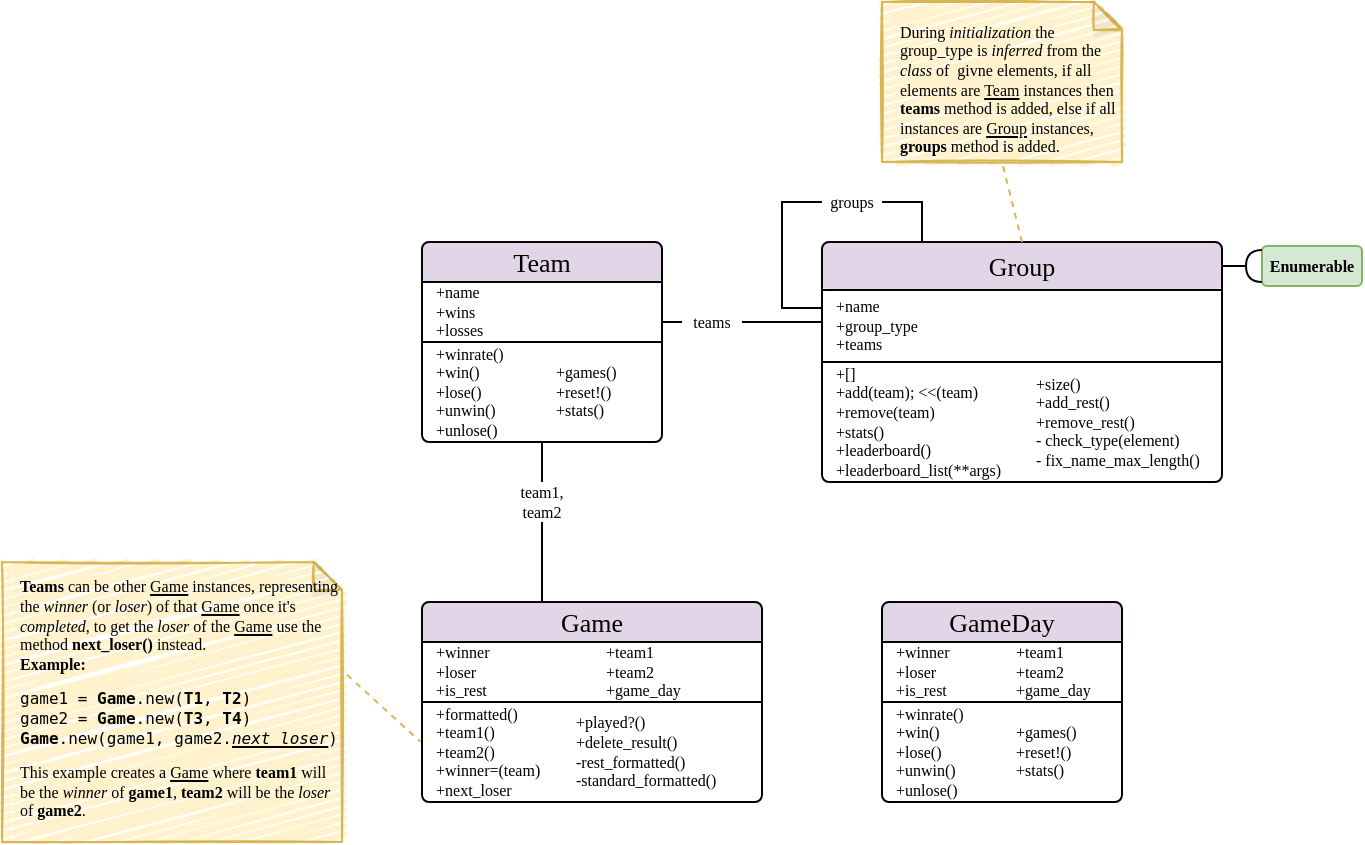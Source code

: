 <mxfile version="13.3.9" type="device"><diagram id="tnFcRJSPNvDVOsmFepk2" name="Page-1"><mxGraphModel dx="1533" dy="408" grid="1" gridSize="10" guides="1" tooltips="1" connect="1" arrows="1" fold="1" page="1" pageScale="1" pageWidth="827" pageHeight="1169" math="0" shadow="0" extFonts="Fira Sans^https://fonts.googleapis.com/css?family=Fira+Sans"><root><mxCell id="0"/><mxCell id="1" parent="0"/><mxCell id="_WERGPnD3L5bCwqhi4o9-28" value="" style="group;fontFamily=Fira Sans;" vertex="1" connectable="0" parent="1"><mxGeometry x="160" y="130" width="120" height="100" as="geometry"/></mxCell><mxCell id="_WERGPnD3L5bCwqhi4o9-26" value="" style="group;fontStyle=0" vertex="1" connectable="0" parent="_WERGPnD3L5bCwqhi4o9-28"><mxGeometry width="120" height="100" as="geometry"/></mxCell><mxCell id="_WERGPnD3L5bCwqhi4o9-27" value="" style="rounded=1;whiteSpace=wrap;html=1;comic=0;sketch=0;fillColor=#e1d5e7;fontSize=8;strokeColor=none;" vertex="1" parent="_WERGPnD3L5bCwqhi4o9-26"><mxGeometry width="120" height="20" as="geometry"/></mxCell><mxCell id="_WERGPnD3L5bCwqhi4o9-16" value="" style="rounded=1;whiteSpace=wrap;html=1;absoluteArcSize=1;arcSize=7;perimeter=rectanglePerimeter;rotatable=1;comic=0;sketch=0;fillColor=none;treeFolding=0;" vertex="1" parent="_WERGPnD3L5bCwqhi4o9-26"><mxGeometry width="120" height="100" as="geometry"/></mxCell><mxCell id="_WERGPnD3L5bCwqhi4o9-24" value="Team" style="rounded=0;whiteSpace=wrap;html=1;comic=0;sketch=0;fillColor=none;strokeColor=none;fontFamily=Fira Sans;FType=g;fontStyle=0;fontSize=13;" vertex="1" parent="_WERGPnD3L5bCwqhi4o9-26"><mxGeometry width="120" height="20" as="geometry"/></mxCell><mxCell id="_WERGPnD3L5bCwqhi4o9-25" value="&lt;span style=&quot;font-size: 8px&quot;&gt;+winrate()&lt;br style=&quot;font-size: 8px&quot;&gt;+win()&lt;br style=&quot;font-size: 8px&quot;&gt;+lose()&lt;br style=&quot;font-size: 8px&quot;&gt;+unwin()&lt;br style=&quot;font-size: 8px&quot;&gt;+unlose()&lt;br style=&quot;font-size: 8px&quot;&gt;&lt;/span&gt;" style="rounded=0;whiteSpace=wrap;html=1;comic=0;sketch=0;fillColor=none;strokeColor=none;align=left;fontSize=8;spacingLeft=5;fontFamily=Fira Sans;" vertex="1" parent="_WERGPnD3L5bCwqhi4o9-26"><mxGeometry y="50" width="60" height="50" as="geometry"/></mxCell><mxCell id="_WERGPnD3L5bCwqhi4o9-23" value="&lt;div style=&quot;font-size: 8px&quot;&gt;&lt;font style=&quot;font-size: 8px&quot;&gt;+name&lt;/font&gt;&lt;/div&gt;&lt;div style=&quot;font-size: 8px&quot;&gt;&lt;font style=&quot;font-size: 8px&quot;&gt;+wins&lt;/font&gt;&lt;/div&gt;&lt;div style=&quot;font-size: 8px&quot;&gt;&lt;font style=&quot;font-size: 8px&quot;&gt;+losses&lt;/font&gt;&lt;/div&gt;" style="rounded=0;whiteSpace=wrap;html=1;comic=0;sketch=0;fillColor=none;align=left;spacingLeft=5;fontFamily=Fira Sans;" vertex="1" parent="_WERGPnD3L5bCwqhi4o9-26"><mxGeometry y="20" width="120" height="30" as="geometry"/></mxCell><mxCell id="_WERGPnD3L5bCwqhi4o9-29" value="&lt;span style=&quot;font-size: 8px&quot;&gt;+games()&lt;br style=&quot;font-size: 8px&quot;&gt;+reset!()&lt;br style=&quot;font-size: 8px&quot;&gt;+stats()&lt;br style=&quot;font-size: 8px&quot;&gt;&lt;/span&gt;" style="rounded=0;whiteSpace=wrap;html=1;comic=0;sketch=0;fillColor=none;strokeColor=none;align=left;fontSize=8;spacingLeft=5;fontFamily=Fira Sans;" vertex="1" parent="_WERGPnD3L5bCwqhi4o9-26"><mxGeometry x="60" y="50" width="60" height="50" as="geometry"/></mxCell><mxCell id="_WERGPnD3L5bCwqhi4o9-30" value="" style="group" vertex="1" connectable="0" parent="1"><mxGeometry x="360" y="130" width="200" height="120" as="geometry"/></mxCell><mxCell id="_WERGPnD3L5bCwqhi4o9-31" value="" style="group;fontStyle=0" vertex="1" connectable="0" parent="_WERGPnD3L5bCwqhi4o9-30"><mxGeometry width="200" height="120" as="geometry"/></mxCell><mxCell id="_WERGPnD3L5bCwqhi4o9-32" value="" style="rounded=1;whiteSpace=wrap;html=1;comic=0;sketch=0;fillColor=#e1d5e7;fontSize=8;strokeColor=none;" vertex="1" parent="_WERGPnD3L5bCwqhi4o9-31"><mxGeometry width="200" height="24" as="geometry"/></mxCell><mxCell id="_WERGPnD3L5bCwqhi4o9-33" value="" style="rounded=1;whiteSpace=wrap;html=1;absoluteArcSize=1;arcSize=7;perimeter=rectanglePerimeter;rotatable=1;comic=0;sketch=0;fillColor=none;treeFolding=0;" vertex="1" parent="_WERGPnD3L5bCwqhi4o9-31"><mxGeometry width="200" height="120" as="geometry"/></mxCell><mxCell id="_WERGPnD3L5bCwqhi4o9-34" value="Group" style="rounded=0;whiteSpace=wrap;html=1;comic=0;sketch=0;fillColor=none;strokeColor=none;fontFamily=Fira Sans;FType=g;fontStyle=0;fontSize=13;" vertex="1" parent="_WERGPnD3L5bCwqhi4o9-31"><mxGeometry width="200" height="24" as="geometry"/></mxCell><mxCell id="_WERGPnD3L5bCwqhi4o9-35" value="&lt;span style=&quot;font-size: 8px&quot;&gt;+[]&lt;br style=&quot;font-size: 8px&quot;&gt;+add(team); &amp;lt;&amp;lt;(team)&lt;br style=&quot;font-size: 8px&quot;&gt;+remove(team)&lt;br style=&quot;font-size: 8px&quot;&gt;+stats()&lt;br style=&quot;font-size: 8px&quot;&gt;+leaderboard()&lt;br&gt;&lt;/span&gt;+leaderboard_list(**args)" style="rounded=0;whiteSpace=wrap;html=1;comic=0;sketch=0;fillColor=none;strokeColor=none;align=left;fontSize=8;spacingLeft=5;fontFamily=Fira Sans;" vertex="1" parent="_WERGPnD3L5bCwqhi4o9-31"><mxGeometry y="60" width="110" height="60" as="geometry"/></mxCell><mxCell id="_WERGPnD3L5bCwqhi4o9-81" style="edgeStyle=orthogonalEdgeStyle;rounded=0;orthogonalLoop=1;jettySize=auto;html=1;exitX=0;exitY=0.25;exitDx=0;exitDy=0;entryX=0.25;entryY=0;entryDx=0;entryDy=0;endArrow=none;endFill=0;fontFamily=Fira Sans;fontSize=8;" edge="1" parent="_WERGPnD3L5bCwqhi4o9-31" source="_WERGPnD3L5bCwqhi4o9-36" target="_WERGPnD3L5bCwqhi4o9-34"><mxGeometry relative="1" as="geometry"><Array as="points"><mxPoint x="-20" y="33"/><mxPoint x="-20" y="-20"/><mxPoint x="50" y="-20"/></Array></mxGeometry></mxCell><mxCell id="_WERGPnD3L5bCwqhi4o9-36" value="&lt;div style=&quot;font-size: 8px&quot;&gt;&lt;font style=&quot;font-size: 8px&quot;&gt;+name&lt;/font&gt;&lt;/div&gt;&lt;div style=&quot;font-size: 8px&quot;&gt;&lt;font style=&quot;font-size: 8px&quot;&gt;+group_type&lt;/font&gt;&lt;/div&gt;&lt;div style=&quot;font-size: 8px&quot;&gt;&lt;font style=&quot;font-size: 8px&quot;&gt;+teams&lt;/font&gt;&lt;/div&gt;" style="rounded=0;whiteSpace=wrap;html=1;comic=0;sketch=0;fillColor=none;align=left;spacingLeft=5;fontFamily=Fira Sans;" vertex="1" parent="_WERGPnD3L5bCwqhi4o9-31"><mxGeometry y="24" width="200" height="36" as="geometry"/></mxCell><mxCell id="_WERGPnD3L5bCwqhi4o9-37" value="&lt;span style=&quot;font-size: 8px&quot;&gt;+size()&lt;br style=&quot;font-size: 8px&quot;&gt;+add_rest()&lt;br&gt;+remove_rest()&lt;br&gt;- check_type(element)&lt;br&gt;- fix_name_max_length()&lt;br style=&quot;font-size: 8px&quot;&gt;&lt;/span&gt;" style="rounded=0;whiteSpace=wrap;html=1;comic=0;sketch=0;fillColor=none;strokeColor=none;align=left;fontSize=8;spacingLeft=5;fontFamily=Fira Sans;" vertex="1" parent="_WERGPnD3L5bCwqhi4o9-31"><mxGeometry x="100" y="60" width="100" height="60" as="geometry"/></mxCell><mxCell id="_WERGPnD3L5bCwqhi4o9-38" style="edgeStyle=orthogonalEdgeStyle;rounded=0;orthogonalLoop=1;jettySize=auto;html=1;fontSize=8;endArrow=none;endFill=0;" edge="1" parent="1"><mxGeometry relative="1" as="geometry"><mxPoint x="360" y="170" as="sourcePoint"/><mxPoint x="280" y="170" as="targetPoint"/><Array as="points"><mxPoint x="360" y="170"/><mxPoint x="280" y="170"/></Array></mxGeometry></mxCell><mxCell id="_WERGPnD3L5bCwqhi4o9-40" value="&lt;font face=&quot;Fira Sans&quot;&gt;teams&lt;/font&gt;" style="rounded=0;whiteSpace=wrap;html=1;comic=0;sketch=0;fontSize=8;strokeColor=none;" vertex="1" parent="1"><mxGeometry x="290" y="160" width="30" height="20" as="geometry"/></mxCell><mxCell id="_WERGPnD3L5bCwqhi4o9-47" value="&lt;font face=&quot;Fira Sans&quot;&gt;groups&lt;/font&gt;" style="rounded=0;whiteSpace=wrap;html=1;comic=0;sketch=0;fontSize=8;strokeColor=none;" vertex="1" parent="1"><mxGeometry x="360" y="100" width="30" height="20" as="geometry"/></mxCell><mxCell id="_WERGPnD3L5bCwqhi4o9-50" value="During &lt;i&gt;initialization &lt;/i&gt;the group_type is &lt;i&gt;inferred &lt;/i&gt;from the &lt;i&gt;class&amp;nbsp;&lt;/i&gt;of&amp;nbsp; givne elements, if all elements are &lt;u&gt;Team&lt;/u&gt; instances then &lt;b&gt;teams &lt;/b&gt;method is added, else if all instances are &lt;u&gt;Group&lt;/u&gt; instances, &lt;b&gt;groups &lt;/b&gt;method is added." style="shape=note;whiteSpace=wrap;html=1;backgroundOutline=1;darkOpacity=0.05;rounded=1;comic=0;sketch=1;strokeColor=#d6b656;fillColor=#fff2cc;fontFamily=Fira Sans;fontSize=8;size=14;align=left;spacingLeft=7;horizontal=1;verticalAlign=bottom;curveFitting=-7.05;hachureAngle=-75;jiggle=1;fillWeight=3;" vertex="1" parent="1"><mxGeometry x="390" y="10" width="120" height="80" as="geometry"/></mxCell><mxCell id="_WERGPnD3L5bCwqhi4o9-51" value="" style="endArrow=none;dashed=1;html=1;fontFamily=Fira Sans;fontSize=8;entryX=0.5;entryY=1;entryDx=0;entryDy=0;entryPerimeter=0;exitX=0.5;exitY=0;exitDx=0;exitDy=0;fillColor=#fff2cc;strokeColor=#d6b656;" edge="1" parent="1" source="_WERGPnD3L5bCwqhi4o9-34" target="_WERGPnD3L5bCwqhi4o9-50"><mxGeometry width="50" height="50" relative="1" as="geometry"><mxPoint x="350" y="220" as="sourcePoint"/><mxPoint x="400" y="170" as="targetPoint"/></mxGeometry></mxCell><mxCell id="_WERGPnD3L5bCwqhi4o9-61" value="" style="group;fontFamily=Fira Sans;" vertex="1" connectable="0" parent="1"><mxGeometry x="160" y="310" width="170" height="100" as="geometry"/></mxCell><mxCell id="_WERGPnD3L5bCwqhi4o9-62" value="" style="group;fontStyle=0" vertex="1" connectable="0" parent="_WERGPnD3L5bCwqhi4o9-61"><mxGeometry width="170" height="100" as="geometry"/></mxCell><mxCell id="_WERGPnD3L5bCwqhi4o9-63" value="" style="rounded=1;whiteSpace=wrap;html=1;comic=0;sketch=0;fillColor=#e1d5e7;fontSize=8;strokeColor=none;" vertex="1" parent="_WERGPnD3L5bCwqhi4o9-62"><mxGeometry width="170" height="20" as="geometry"/></mxCell><mxCell id="_WERGPnD3L5bCwqhi4o9-64" value="" style="rounded=1;whiteSpace=wrap;html=1;absoluteArcSize=1;arcSize=7;perimeter=rectanglePerimeter;rotatable=1;comic=0;sketch=0;fillColor=none;treeFolding=0;" vertex="1" parent="_WERGPnD3L5bCwqhi4o9-62"><mxGeometry width="170" height="100" as="geometry"/></mxCell><mxCell id="_WERGPnD3L5bCwqhi4o9-65" value="Game" style="rounded=0;whiteSpace=wrap;html=1;comic=0;sketch=0;fillColor=none;strokeColor=none;fontFamily=Fira Sans;FType=g;fontStyle=0;fontSize=13;" vertex="1" parent="_WERGPnD3L5bCwqhi4o9-62"><mxGeometry width="170" height="20" as="geometry"/></mxCell><mxCell id="_WERGPnD3L5bCwqhi4o9-66" value="&lt;span style=&quot;font-size: 8px&quot;&gt;+formatted()&lt;br style=&quot;font-size: 8px&quot;&gt;+team1()&lt;br style=&quot;font-size: 8px&quot;&gt;+team2()&lt;br style=&quot;font-size: 8px&quot;&gt;+winner=(team)&lt;br&gt;+next_loser&lt;br style=&quot;font-size: 8px&quot;&gt;&lt;/span&gt;" style="rounded=0;whiteSpace=wrap;html=1;comic=0;sketch=0;fillColor=none;strokeColor=none;align=left;fontSize=8;spacingLeft=5;fontFamily=Fira Sans;" vertex="1" parent="_WERGPnD3L5bCwqhi4o9-62"><mxGeometry y="50" width="79.333" height="50" as="geometry"/></mxCell><mxCell id="_WERGPnD3L5bCwqhi4o9-67" value="&lt;div style=&quot;font-size: 8px&quot;&gt;&lt;font style=&quot;font-size: 8px&quot;&gt;+winner&lt;/font&gt;&lt;/div&gt;&lt;div style=&quot;font-size: 8px&quot;&gt;&lt;font style=&quot;font-size: 8px&quot;&gt;+loser&lt;/font&gt;&lt;/div&gt;&lt;div style=&quot;font-size: 8px&quot;&gt;&lt;font style=&quot;font-size: 8px&quot;&gt;+is_rest&lt;/font&gt;&lt;/div&gt;" style="rounded=0;whiteSpace=wrap;html=1;comic=0;sketch=0;fillColor=none;align=left;spacingLeft=5;fontFamily=Fira Sans;" vertex="1" parent="_WERGPnD3L5bCwqhi4o9-62"><mxGeometry y="20" width="170" height="30" as="geometry"/></mxCell><mxCell id="_WERGPnD3L5bCwqhi4o9-68" value="+played?()&lt;span style=&quot;font-size: 8px&quot;&gt;&lt;br&gt;+delete_result()&lt;br&gt;-rest_formatted()&lt;br style=&quot;font-size: 8px&quot;&gt;-standard_formatted()&lt;br style=&quot;font-size: 8px&quot;&gt;&lt;/span&gt;" style="rounded=0;whiteSpace=wrap;html=1;comic=0;sketch=0;fillColor=none;strokeColor=none;align=left;fontSize=8;spacingLeft=5;fontFamily=Fira Sans;" vertex="1" parent="_WERGPnD3L5bCwqhi4o9-62"><mxGeometry x="70" y="50" width="100" height="50" as="geometry"/></mxCell><mxCell id="_WERGPnD3L5bCwqhi4o9-69" value="&lt;span style=&quot;font-size: 8px&quot;&gt;+team1&lt;br style=&quot;font-size: 8px&quot;&gt;+team2&lt;br style=&quot;font-size: 8px&quot;&gt;+game_day&lt;br style=&quot;font-size: 8px&quot;&gt;&lt;/span&gt;" style="rounded=0;whiteSpace=wrap;html=1;comic=0;sketch=0;fillColor=none;strokeColor=none;align=left;fontSize=8;spacingLeft=5;fontFamily=Fira Sans;" vertex="1" parent="_WERGPnD3L5bCwqhi4o9-62"><mxGeometry x="85" y="20" width="85" height="30" as="geometry"/></mxCell><mxCell id="_WERGPnD3L5bCwqhi4o9-79" value="&lt;b&gt;Enumerable&lt;/b&gt;" style="rounded=1;whiteSpace=wrap;html=1;comic=0;sketch=0;strokeColor=#82b366;fillColor=#d5e8d4;fontFamily=Fira Sans;fontSize=8;align=center;absoluteArcSize=1;arcSize=5;" vertex="1" parent="1"><mxGeometry x="580" y="132" width="50" height="20" as="geometry"/></mxCell><mxCell id="_WERGPnD3L5bCwqhi4o9-80" style="edgeStyle=orthogonalEdgeStyle;rounded=0;orthogonalLoop=1;jettySize=auto;html=1;exitX=1;exitY=0.5;exitDx=0;exitDy=0;entryX=0;entryY=0.5;entryDx=0;entryDy=0;endArrow=halfCircle;endFill=0;fontFamily=Fira Sans;fontSize=8;" edge="1" parent="1" source="_WERGPnD3L5bCwqhi4o9-34" target="_WERGPnD3L5bCwqhi4o9-79"><mxGeometry relative="1" as="geometry"/></mxCell><mxCell id="_WERGPnD3L5bCwqhi4o9-91" value="" style="group;fontFamily=Fira Sans;" vertex="1" connectable="0" parent="1"><mxGeometry x="390" y="310" width="120" height="100" as="geometry"/></mxCell><mxCell id="_WERGPnD3L5bCwqhi4o9-92" value="" style="group;fontStyle=0" vertex="1" connectable="0" parent="_WERGPnD3L5bCwqhi4o9-91"><mxGeometry width="120" height="100" as="geometry"/></mxCell><mxCell id="_WERGPnD3L5bCwqhi4o9-93" value="" style="rounded=1;whiteSpace=wrap;html=1;comic=0;sketch=0;fillColor=#e1d5e7;fontSize=8;strokeColor=none;" vertex="1" parent="_WERGPnD3L5bCwqhi4o9-92"><mxGeometry width="120" height="20" as="geometry"/></mxCell><mxCell id="_WERGPnD3L5bCwqhi4o9-94" value="" style="rounded=1;whiteSpace=wrap;html=1;absoluteArcSize=1;arcSize=7;perimeter=rectanglePerimeter;rotatable=1;comic=0;sketch=0;fillColor=none;treeFolding=0;" vertex="1" parent="_WERGPnD3L5bCwqhi4o9-92"><mxGeometry width="120" height="100" as="geometry"/></mxCell><mxCell id="_WERGPnD3L5bCwqhi4o9-95" value="GameDay" style="rounded=0;whiteSpace=wrap;html=1;comic=0;sketch=0;fillColor=none;strokeColor=none;fontFamily=Fira Sans;FType=g;fontStyle=0;fontSize=13;" vertex="1" parent="_WERGPnD3L5bCwqhi4o9-92"><mxGeometry width="120" height="20" as="geometry"/></mxCell><mxCell id="_WERGPnD3L5bCwqhi4o9-96" value="&lt;span style=&quot;font-size: 8px&quot;&gt;+winrate()&lt;br style=&quot;font-size: 8px&quot;&gt;+win()&lt;br style=&quot;font-size: 8px&quot;&gt;+lose()&lt;br style=&quot;font-size: 8px&quot;&gt;+unwin()&lt;br style=&quot;font-size: 8px&quot;&gt;+unlose()&lt;br style=&quot;font-size: 8px&quot;&gt;&lt;/span&gt;" style="rounded=0;whiteSpace=wrap;html=1;comic=0;sketch=0;fillColor=none;strokeColor=none;align=left;fontSize=8;spacingLeft=5;fontFamily=Fira Sans;" vertex="1" parent="_WERGPnD3L5bCwqhi4o9-92"><mxGeometry y="50" width="60" height="50" as="geometry"/></mxCell><mxCell id="_WERGPnD3L5bCwqhi4o9-97" value="&lt;div style=&quot;font-size: 8px&quot;&gt;&lt;font style=&quot;font-size: 8px&quot;&gt;+winner&lt;/font&gt;&lt;/div&gt;&lt;div style=&quot;font-size: 8px&quot;&gt;&lt;font style=&quot;font-size: 8px&quot;&gt;+loser&lt;/font&gt;&lt;/div&gt;&lt;div style=&quot;font-size: 8px&quot;&gt;&lt;font style=&quot;font-size: 8px&quot;&gt;+is_rest&lt;/font&gt;&lt;/div&gt;" style="rounded=0;whiteSpace=wrap;html=1;comic=0;sketch=0;fillColor=none;align=left;spacingLeft=5;fontFamily=Fira Sans;" vertex="1" parent="_WERGPnD3L5bCwqhi4o9-92"><mxGeometry y="20" width="120" height="30" as="geometry"/></mxCell><mxCell id="_WERGPnD3L5bCwqhi4o9-98" value="&lt;span style=&quot;font-size: 8px&quot;&gt;+games()&lt;br style=&quot;font-size: 8px&quot;&gt;+reset!()&lt;br style=&quot;font-size: 8px&quot;&gt;+stats()&lt;br style=&quot;font-size: 8px&quot;&gt;&lt;/span&gt;" style="rounded=0;whiteSpace=wrap;html=1;comic=0;sketch=0;fillColor=none;strokeColor=none;align=left;fontSize=8;spacingLeft=5;fontFamily=Fira Sans;" vertex="1" parent="_WERGPnD3L5bCwqhi4o9-92"><mxGeometry x="60" y="50" width="60" height="50" as="geometry"/></mxCell><mxCell id="_WERGPnD3L5bCwqhi4o9-99" value="&lt;span style=&quot;font-size: 8px&quot;&gt;+team1&lt;br style=&quot;font-size: 8px&quot;&gt;+team2&lt;br style=&quot;font-size: 8px&quot;&gt;+game_day&lt;br style=&quot;font-size: 8px&quot;&gt;&lt;/span&gt;" style="rounded=0;whiteSpace=wrap;html=1;comic=0;sketch=0;fillColor=none;strokeColor=none;align=left;fontSize=8;spacingLeft=5;fontFamily=Fira Sans;" vertex="1" parent="_WERGPnD3L5bCwqhi4o9-92"><mxGeometry x="60" y="20" width="60" height="30" as="geometry"/></mxCell><mxCell id="_WERGPnD3L5bCwqhi4o9-106" value="" style="endArrow=none;html=1;fontFamily=Fira Sans;fontSize=8;entryX=1;entryY=1;entryDx=0;entryDy=0;exitX=0.353;exitY=0;exitDx=0;exitDy=0;exitPerimeter=0;" edge="1" parent="1" source="_WERGPnD3L5bCwqhi4o9-65" target="_WERGPnD3L5bCwqhi4o9-25"><mxGeometry width="50" height="50" relative="1" as="geometry"><mxPoint x="250" y="310" as="sourcePoint"/><mxPoint x="300" y="260" as="targetPoint"/></mxGeometry></mxCell><mxCell id="_WERGPnD3L5bCwqhi4o9-86" value="&lt;font face=&quot;Fira Sans&quot;&gt;team1, team2&lt;/font&gt;" style="rounded=0;whiteSpace=wrap;html=1;comic=0;sketch=0;fontSize=8;strokeColor=none;horizontal=1;" vertex="1" parent="1"><mxGeometry x="200" y="250" width="40" height="20" as="geometry"/></mxCell><mxCell id="_WERGPnD3L5bCwqhi4o9-110" value="&lt;p&gt;&lt;b&gt;Teams&lt;/b&gt;&lt;i&gt; &lt;/i&gt;can be other &lt;u&gt;Game&lt;/u&gt; instances, representing the &lt;i&gt;winner &lt;/i&gt;(or &lt;i&gt;loser&lt;/i&gt;) of that &lt;u&gt;Game&lt;/u&gt;&lt;b&gt; &lt;/b&gt;once it's &lt;i&gt;completed&lt;/i&gt;, to get the &lt;i&gt;loser &lt;/i&gt;of the &lt;u&gt;Game&lt;/u&gt; use the method &lt;b&gt;next_loser()&lt;/b&gt; instead.&lt;br&gt;&lt;b&gt;Example:&lt;/b&gt;&lt;/p&gt;&lt;pre&gt;game1 = &lt;b&gt;Game&lt;/b&gt;.new(&lt;b&gt;T1&lt;/b&gt;, &lt;b&gt;T2&lt;/b&gt;)&lt;br&gt;game2 = &lt;b&gt;Game&lt;/b&gt;.new(&lt;b&gt;T3&lt;/b&gt;, &lt;b&gt;T4&lt;/b&gt;)&lt;br&gt;&lt;b&gt;Game&lt;/b&gt;.new(game1, game2.&lt;i&gt;&lt;u&gt;next_loser&lt;/u&gt;&lt;/i&gt;)&lt;/pre&gt;&lt;p&gt;&lt;font face=&quot;Fira Sans&quot;&gt;This example creates a &lt;u&gt;Game&lt;/u&gt; where &lt;b&gt;team1 &lt;/b&gt;will be the &lt;i&gt;winner &lt;/i&gt;of &lt;b&gt;game1&lt;/b&gt;, &lt;b&gt;team2 &lt;/b&gt;will be the &lt;i&gt;loser &lt;/i&gt;of &lt;b&gt;game2&lt;/b&gt;.&lt;/font&gt;&lt;/p&gt;" style="shape=note;whiteSpace=wrap;html=1;backgroundOutline=1;darkOpacity=0.05;rounded=1;comic=0;sketch=1;strokeColor=#d6b656;fillColor=#fff2cc;fontFamily=Fira Sans;fontSize=8;size=14;align=left;spacingLeft=7;horizontal=1;verticalAlign=bottom;curveFitting=-7.05;hachureAngle=-75;jiggle=1;fillWeight=3;" vertex="1" parent="1"><mxGeometry x="-50" y="290" width="170" height="140" as="geometry"/></mxCell><mxCell id="_WERGPnD3L5bCwqhi4o9-113" value="" style="endArrow=none;html=1;fontFamily=Fira Sans;fontSize=8;entryX=-0.01;entryY=0.397;entryDx=0;entryDy=0;entryPerimeter=0;dashed=1;fillColor=#fff2cc;strokeColor=#d6b656;exitX=1.015;exitY=0.403;exitDx=0;exitDy=0;exitPerimeter=0;" edge="1" parent="1" source="_WERGPnD3L5bCwqhi4o9-110" target="_WERGPnD3L5bCwqhi4o9-66"><mxGeometry width="50" height="50" relative="1" as="geometry"><mxPoint x="120" y="380" as="sourcePoint"/><mxPoint x="159.207" y="379.85" as="targetPoint"/></mxGeometry></mxCell></root></mxGraphModel></diagram></mxfile>